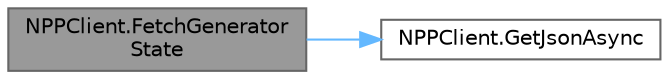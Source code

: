 digraph "NPPClient.FetchGeneratorState"
{
 // LATEX_PDF_SIZE
  bgcolor="transparent";
  edge [fontname=Helvetica,fontsize=10,labelfontname=Helvetica,labelfontsize=10];
  node [fontname=Helvetica,fontsize=10,shape=box,height=0.2,width=0.4];
  rankdir="LR";
  Node1 [id="Node000001",label="NPPClient.FetchGenerator\lState",height=0.2,width=0.4,color="gray40", fillcolor="grey60", style="filled", fontcolor="black",tooltip="This method fetches the state of the generator from the REST server."];
  Node1 -> Node2 [id="edge1_Node000001_Node000002",color="steelblue1",style="solid",tooltip=" "];
  Node2 [id="Node000002",label="NPPClient.GetJsonAsync",height=0.2,width=0.4,color="grey40", fillcolor="white", style="filled",URL="$class_n_p_p_client.html#a0a8db7e40f0eab04f40923a00d73d25e",tooltip="This method fetches JSON data from the REST server."];
}
